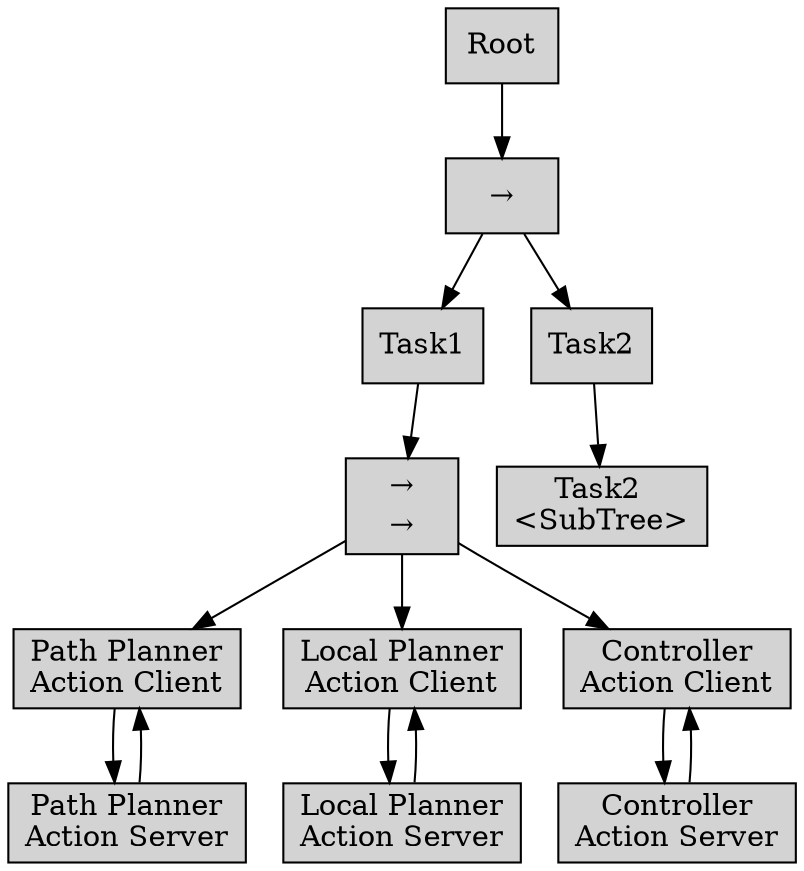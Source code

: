digraph BehavioralTree {
    // Define the nodes (leafs and control nodes)

    // Circular leaf nodes
    node [shape=box, style=filled, fillcolor=lightgray];

    // Define the "sequenceShape" with a larger arrow label
    sequenceShape [label=<<TABLE BORDER="0" CELLBORDER="0" CELLSPACING="0">
      <TR><TD PORT="arrow">→</TD></TR>
    </TABLE>>, shape=box];

    // Define the "parallelShape" with two parallel arrows
    parallelShape [label=<<TABLE BORDER="0" CELLBORDER="0" CELLSPACING="0">
      <TR><TD PORT="arrow1">→</TD></TR>
      <TR><TD PORT="arrow2">→</TD></TR>
    </TABLE>>, shape=box];

    // Leaf nodes
    PP_Client [label="Path Planner\nAction Client"];
    LP_client [label="Local Planner\nAction Client"];
    Contr_client [label="Controller\nAction Client"]; // You can specify the actual action here

    // Control nodes
    Root [label="Root", shape=box];
    Task1 [label="Task1", shape=box];
    Task2 [label="Task2", shape=box];
    Task2_SubTree [label="Task2 \n<SubTree>", shape=box];

    Root->sequenceShape
    sequenceShape->Task1;
    sequenceShape->Task2;
    Task2 -> Task2_SubTree;
    // Add any other control nodes if necessary


    // Define the edges between nodes
    Task1 -> parallelShape -> PP_Client;
    parallelShape-> LP_client;
    parallelShape->Contr_client;

    // server nodes
    PP_server [label="Path Planner\nAction Server"];
    LP_server [label="Local Planner\nAction Server"];
    Contr_server [label="Controller\nAction Server"]; // You can specify the actual action here

    // Define the edges between nodes
    PP_Client -> PP_server;PP_server ->PP_Client;
    LP_client -> LP_server;LP_server ->LP_client;
    Contr_client -> Contr_server;Contr_server ->Contr_client;
}
